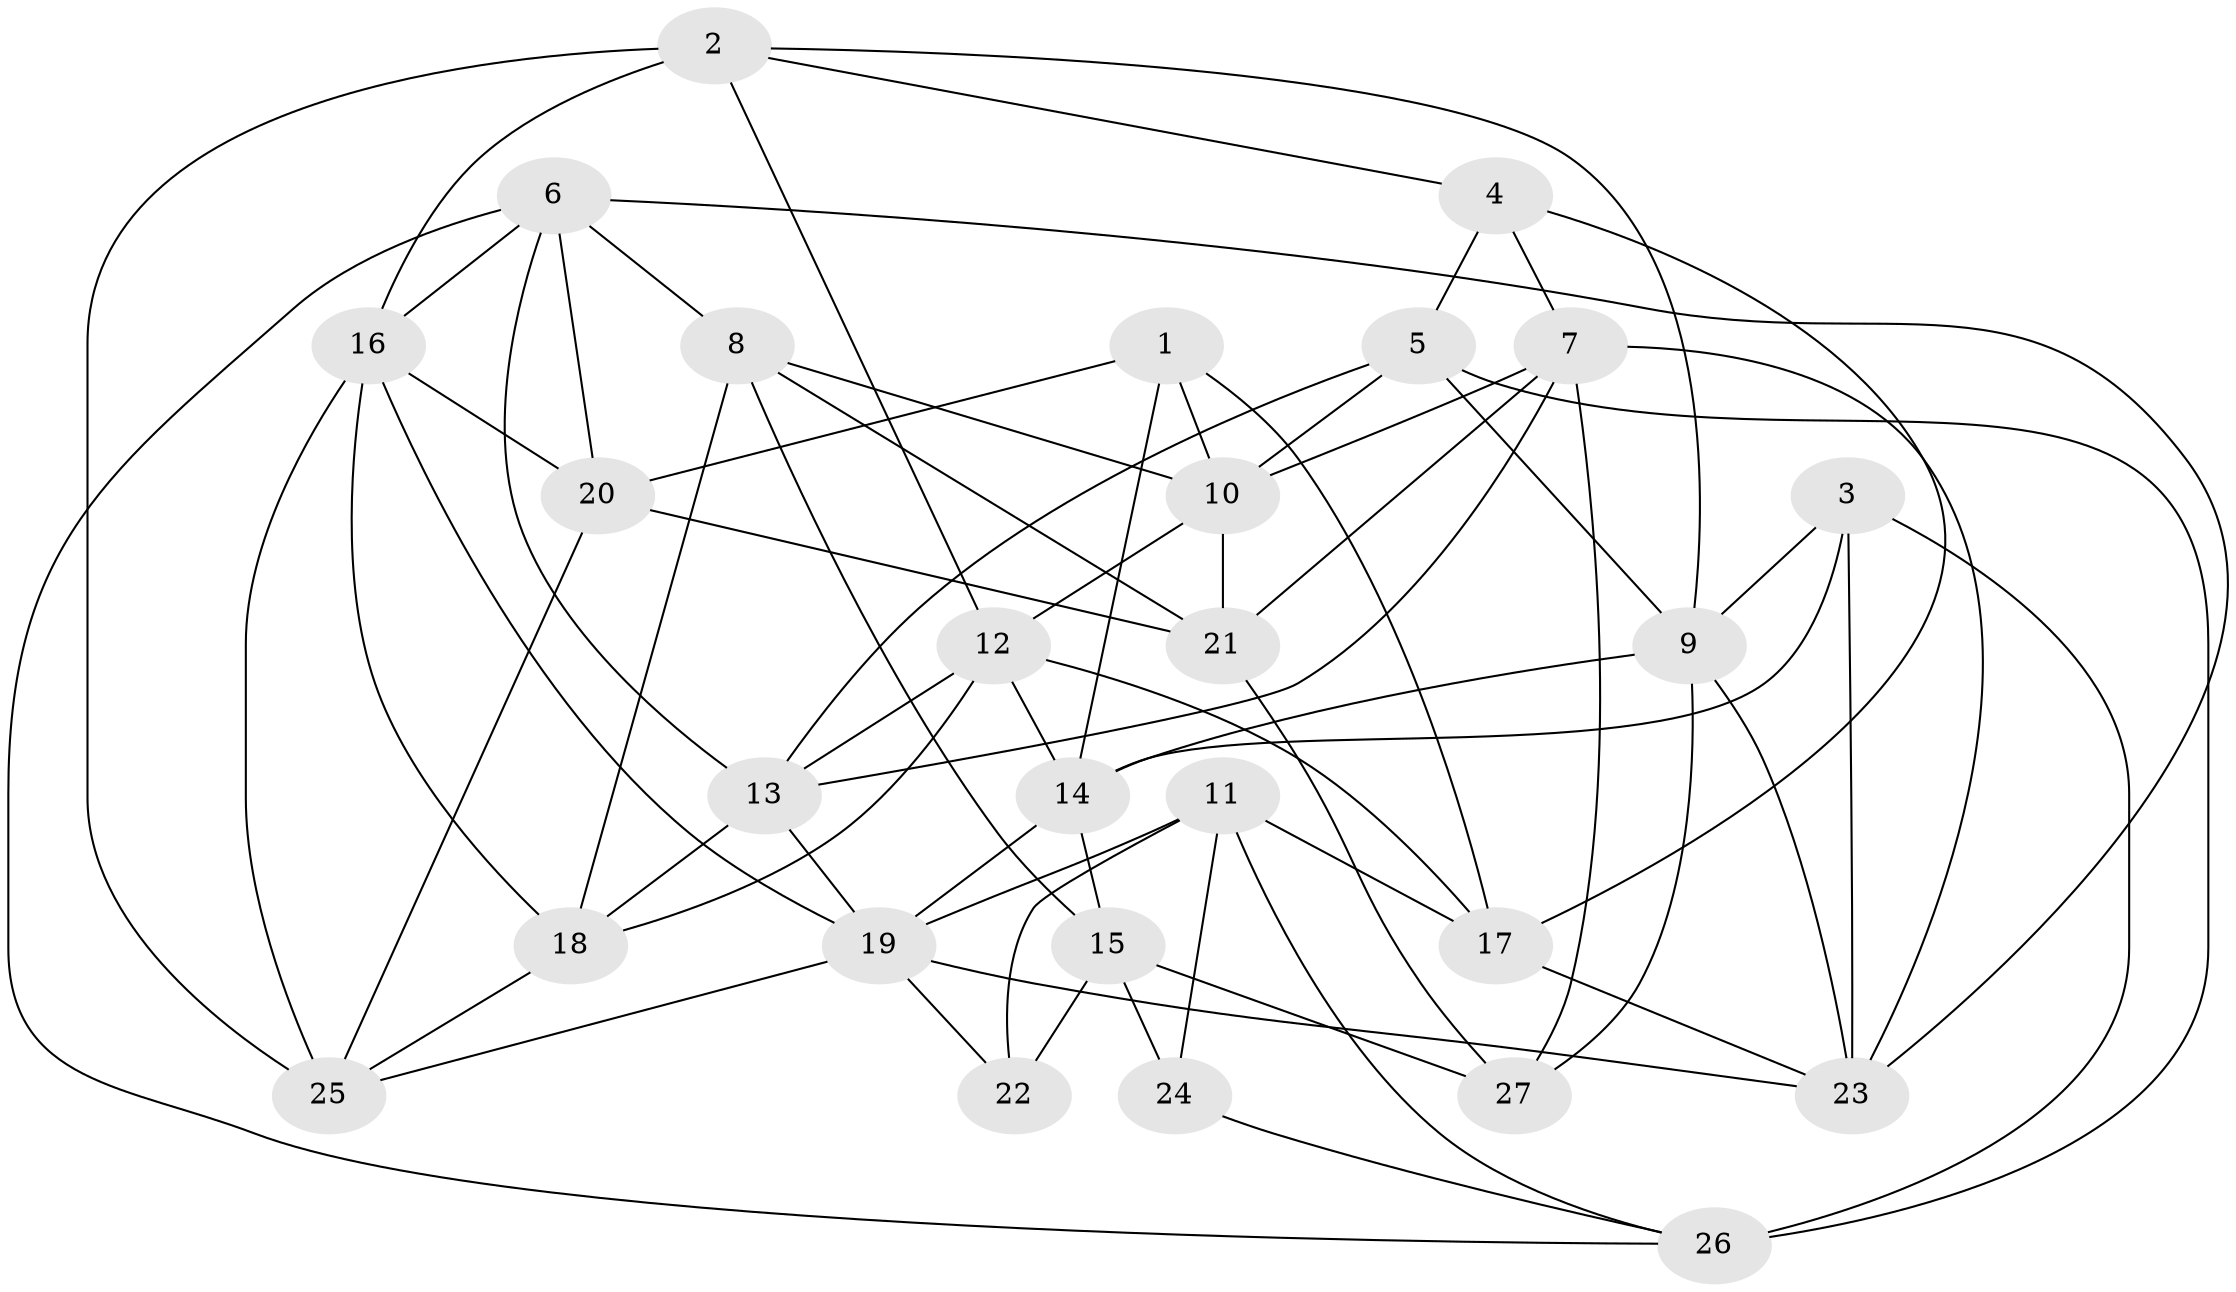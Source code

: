 // original degree distribution, {4: 1.0}
// Generated by graph-tools (version 1.1) at 2025/38/03/04/25 23:38:05]
// undirected, 27 vertices, 69 edges
graph export_dot {
  node [color=gray90,style=filled];
  1;
  2;
  3;
  4;
  5;
  6;
  7;
  8;
  9;
  10;
  11;
  12;
  13;
  14;
  15;
  16;
  17;
  18;
  19;
  20;
  21;
  22;
  23;
  24;
  25;
  26;
  27;
  1 -- 10 [weight=1.0];
  1 -- 14 [weight=1.0];
  1 -- 17 [weight=1.0];
  1 -- 20 [weight=1.0];
  2 -- 4 [weight=1.0];
  2 -- 9 [weight=1.0];
  2 -- 12 [weight=1.0];
  2 -- 16 [weight=1.0];
  2 -- 25 [weight=2.0];
  3 -- 9 [weight=1.0];
  3 -- 14 [weight=1.0];
  3 -- 23 [weight=1.0];
  3 -- 26 [weight=1.0];
  4 -- 5 [weight=1.0];
  4 -- 7 [weight=1.0];
  4 -- 17 [weight=1.0];
  5 -- 9 [weight=1.0];
  5 -- 10 [weight=1.0];
  5 -- 13 [weight=1.0];
  5 -- 26 [weight=2.0];
  6 -- 8 [weight=1.0];
  6 -- 13 [weight=1.0];
  6 -- 16 [weight=1.0];
  6 -- 20 [weight=1.0];
  6 -- 23 [weight=1.0];
  6 -- 26 [weight=1.0];
  7 -- 10 [weight=1.0];
  7 -- 13 [weight=1.0];
  7 -- 21 [weight=1.0];
  7 -- 23 [weight=1.0];
  7 -- 27 [weight=1.0];
  8 -- 10 [weight=1.0];
  8 -- 15 [weight=1.0];
  8 -- 18 [weight=2.0];
  8 -- 21 [weight=1.0];
  9 -- 14 [weight=1.0];
  9 -- 23 [weight=1.0];
  9 -- 27 [weight=1.0];
  10 -- 12 [weight=1.0];
  10 -- 21 [weight=1.0];
  11 -- 17 [weight=2.0];
  11 -- 19 [weight=1.0];
  11 -- 22 [weight=1.0];
  11 -- 24 [weight=1.0];
  11 -- 26 [weight=1.0];
  12 -- 13 [weight=1.0];
  12 -- 14 [weight=1.0];
  12 -- 17 [weight=1.0];
  12 -- 18 [weight=1.0];
  13 -- 18 [weight=1.0];
  13 -- 19 [weight=1.0];
  14 -- 15 [weight=1.0];
  14 -- 19 [weight=1.0];
  15 -- 22 [weight=3.0];
  15 -- 24 [weight=2.0];
  15 -- 27 [weight=1.0];
  16 -- 18 [weight=1.0];
  16 -- 19 [weight=1.0];
  16 -- 20 [weight=1.0];
  16 -- 25 [weight=1.0];
  17 -- 23 [weight=1.0];
  18 -- 25 [weight=1.0];
  19 -- 22 [weight=2.0];
  19 -- 23 [weight=1.0];
  19 -- 25 [weight=1.0];
  20 -- 21 [weight=2.0];
  20 -- 25 [weight=1.0];
  21 -- 27 [weight=1.0];
  24 -- 26 [weight=1.0];
}
